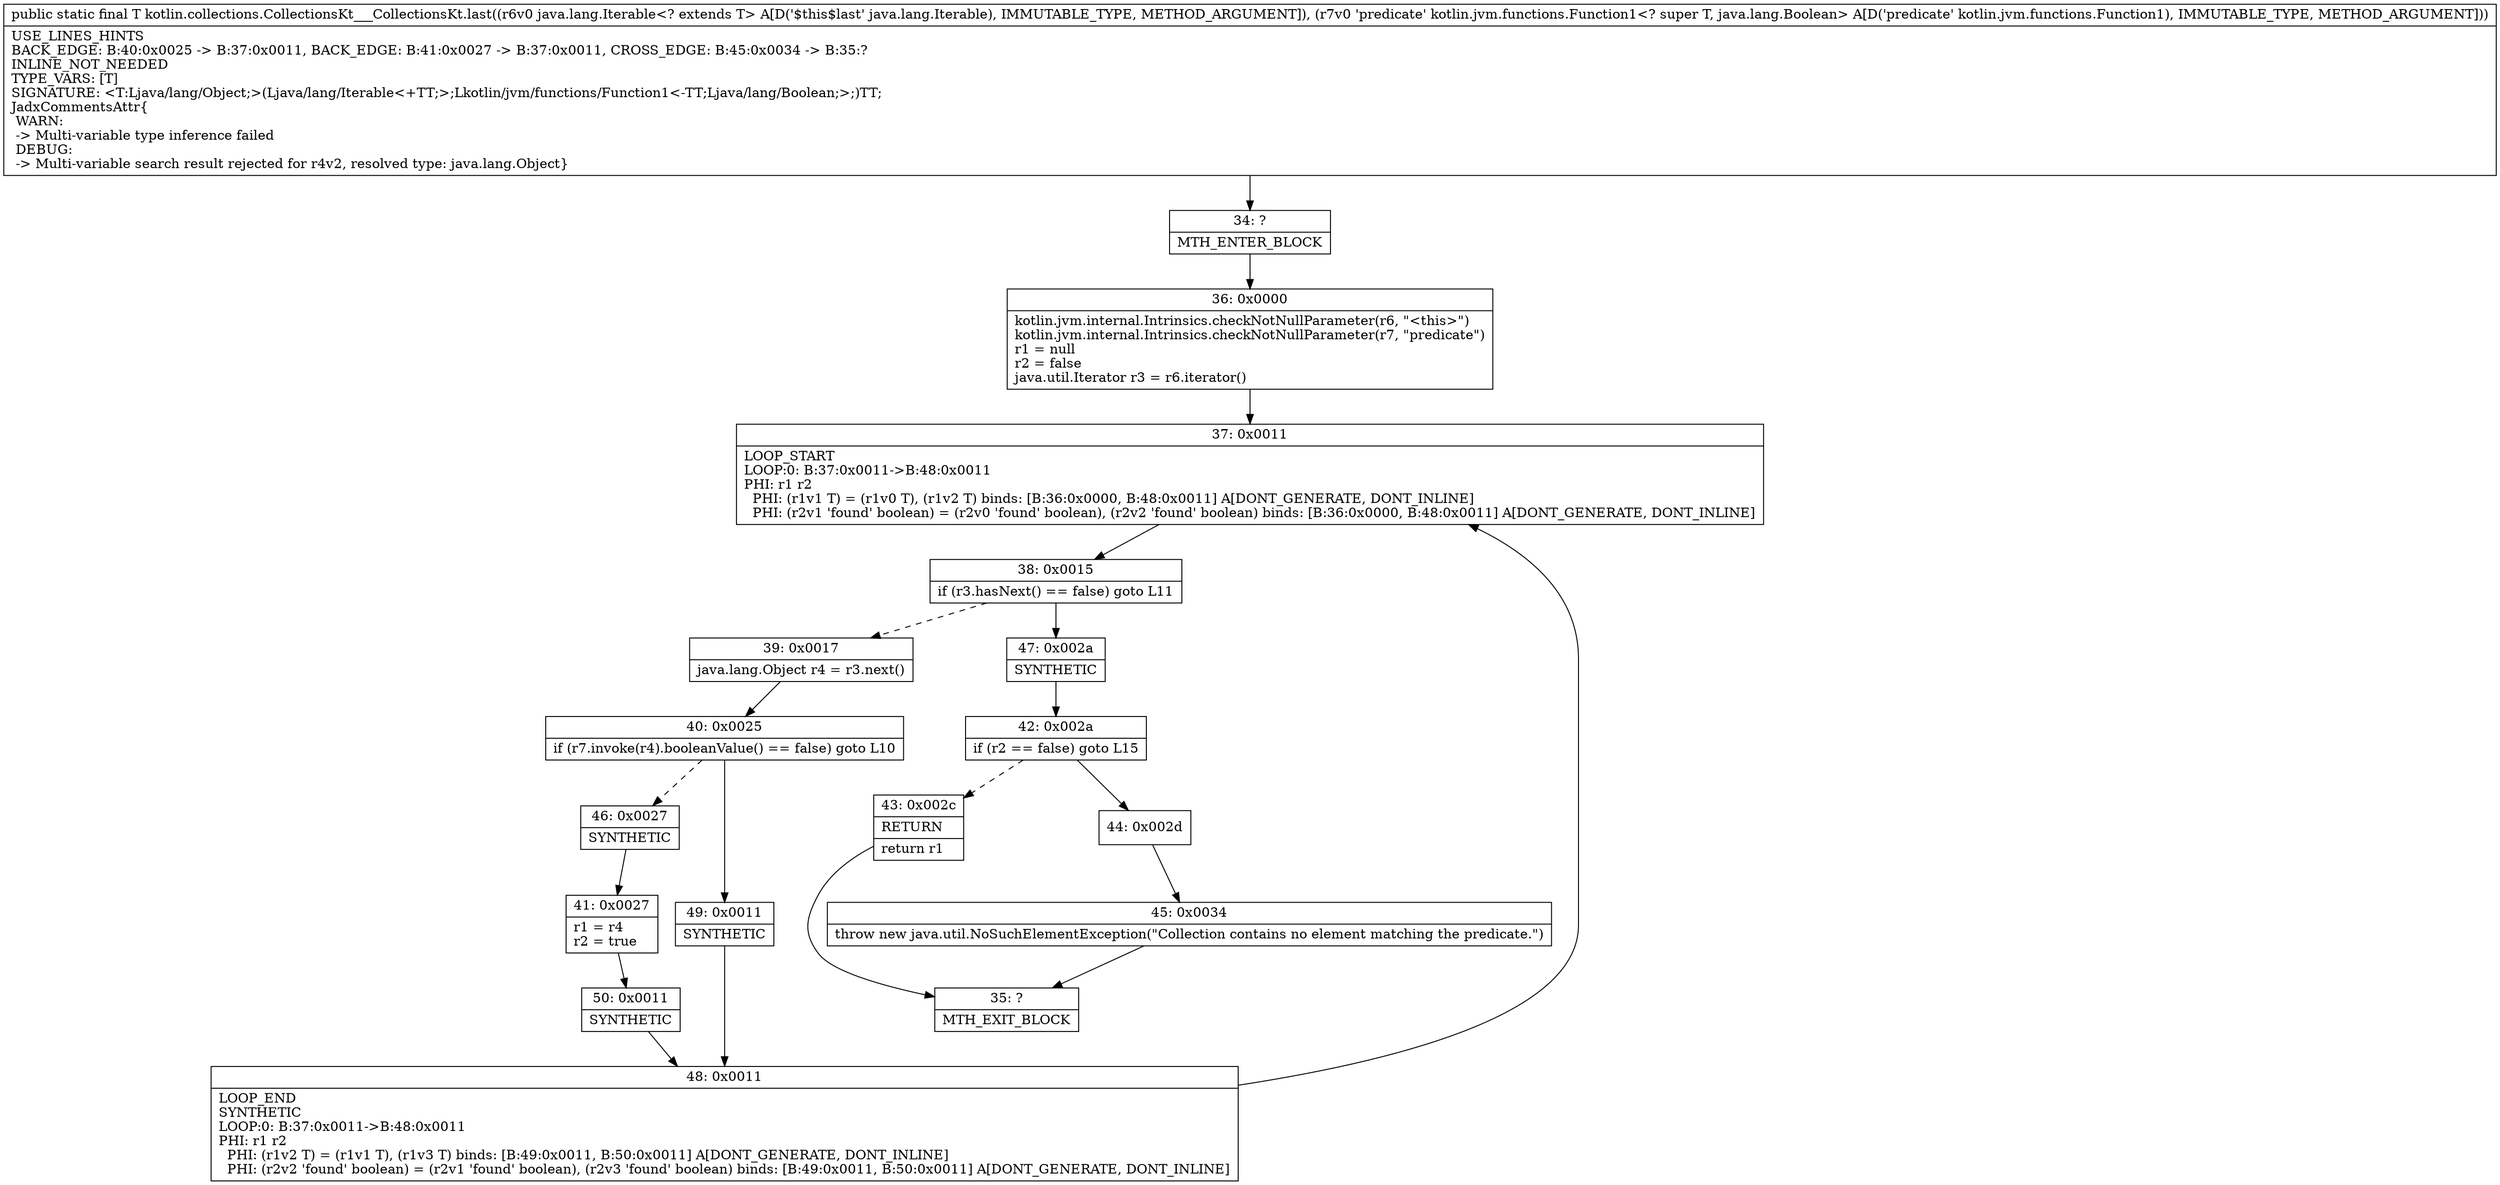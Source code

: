 digraph "CFG forkotlin.collections.CollectionsKt___CollectionsKt.last(Ljava\/lang\/Iterable;Lkotlin\/jvm\/functions\/Function1;)Ljava\/lang\/Object;" {
Node_34 [shape=record,label="{34\:\ ?|MTH_ENTER_BLOCK\l}"];
Node_36 [shape=record,label="{36\:\ 0x0000|kotlin.jvm.internal.Intrinsics.checkNotNullParameter(r6, \"\<this\>\")\lkotlin.jvm.internal.Intrinsics.checkNotNullParameter(r7, \"predicate\")\lr1 = null\lr2 = false\ljava.util.Iterator r3 = r6.iterator()\l}"];
Node_37 [shape=record,label="{37\:\ 0x0011|LOOP_START\lLOOP:0: B:37:0x0011\-\>B:48:0x0011\lPHI: r1 r2 \l  PHI: (r1v1 T) = (r1v0 T), (r1v2 T) binds: [B:36:0x0000, B:48:0x0011] A[DONT_GENERATE, DONT_INLINE]\l  PHI: (r2v1 'found' boolean) = (r2v0 'found' boolean), (r2v2 'found' boolean) binds: [B:36:0x0000, B:48:0x0011] A[DONT_GENERATE, DONT_INLINE]\l}"];
Node_38 [shape=record,label="{38\:\ 0x0015|if (r3.hasNext() == false) goto L11\l}"];
Node_39 [shape=record,label="{39\:\ 0x0017|java.lang.Object r4 = r3.next()\l}"];
Node_40 [shape=record,label="{40\:\ 0x0025|if (r7.invoke(r4).booleanValue() == false) goto L10\l}"];
Node_46 [shape=record,label="{46\:\ 0x0027|SYNTHETIC\l}"];
Node_41 [shape=record,label="{41\:\ 0x0027|r1 = r4\lr2 = true\l}"];
Node_50 [shape=record,label="{50\:\ 0x0011|SYNTHETIC\l}"];
Node_48 [shape=record,label="{48\:\ 0x0011|LOOP_END\lSYNTHETIC\lLOOP:0: B:37:0x0011\-\>B:48:0x0011\lPHI: r1 r2 \l  PHI: (r1v2 T) = (r1v1 T), (r1v3 T) binds: [B:49:0x0011, B:50:0x0011] A[DONT_GENERATE, DONT_INLINE]\l  PHI: (r2v2 'found' boolean) = (r2v1 'found' boolean), (r2v3 'found' boolean) binds: [B:49:0x0011, B:50:0x0011] A[DONT_GENERATE, DONT_INLINE]\l}"];
Node_49 [shape=record,label="{49\:\ 0x0011|SYNTHETIC\l}"];
Node_47 [shape=record,label="{47\:\ 0x002a|SYNTHETIC\l}"];
Node_42 [shape=record,label="{42\:\ 0x002a|if (r2 == false) goto L15\l}"];
Node_43 [shape=record,label="{43\:\ 0x002c|RETURN\l|return r1\l}"];
Node_35 [shape=record,label="{35\:\ ?|MTH_EXIT_BLOCK\l}"];
Node_44 [shape=record,label="{44\:\ 0x002d}"];
Node_45 [shape=record,label="{45\:\ 0x0034|throw new java.util.NoSuchElementException(\"Collection contains no element matching the predicate.\")\l}"];
MethodNode[shape=record,label="{public static final T kotlin.collections.CollectionsKt___CollectionsKt.last((r6v0 java.lang.Iterable\<? extends T\> A[D('$this$last' java.lang.Iterable), IMMUTABLE_TYPE, METHOD_ARGUMENT]), (r7v0 'predicate' kotlin.jvm.functions.Function1\<? super T, java.lang.Boolean\> A[D('predicate' kotlin.jvm.functions.Function1), IMMUTABLE_TYPE, METHOD_ARGUMENT]))  | USE_LINES_HINTS\lBACK_EDGE: B:40:0x0025 \-\> B:37:0x0011, BACK_EDGE: B:41:0x0027 \-\> B:37:0x0011, CROSS_EDGE: B:45:0x0034 \-\> B:35:?\lINLINE_NOT_NEEDED\lTYPE_VARS: [T]\lSIGNATURE: \<T:Ljava\/lang\/Object;\>(Ljava\/lang\/Iterable\<+TT;\>;Lkotlin\/jvm\/functions\/Function1\<\-TT;Ljava\/lang\/Boolean;\>;)TT;\lJadxCommentsAttr\{\l WARN: \l \-\> Multi\-variable type inference failed\l DEBUG: \l \-\> Multi\-variable search result rejected for r4v2, resolved type: java.lang.Object\}\l}"];
MethodNode -> Node_34;Node_34 -> Node_36;
Node_36 -> Node_37;
Node_37 -> Node_38;
Node_38 -> Node_39[style=dashed];
Node_38 -> Node_47;
Node_39 -> Node_40;
Node_40 -> Node_46[style=dashed];
Node_40 -> Node_49;
Node_46 -> Node_41;
Node_41 -> Node_50;
Node_50 -> Node_48;
Node_48 -> Node_37;
Node_49 -> Node_48;
Node_47 -> Node_42;
Node_42 -> Node_43[style=dashed];
Node_42 -> Node_44;
Node_43 -> Node_35;
Node_44 -> Node_45;
Node_45 -> Node_35;
}

